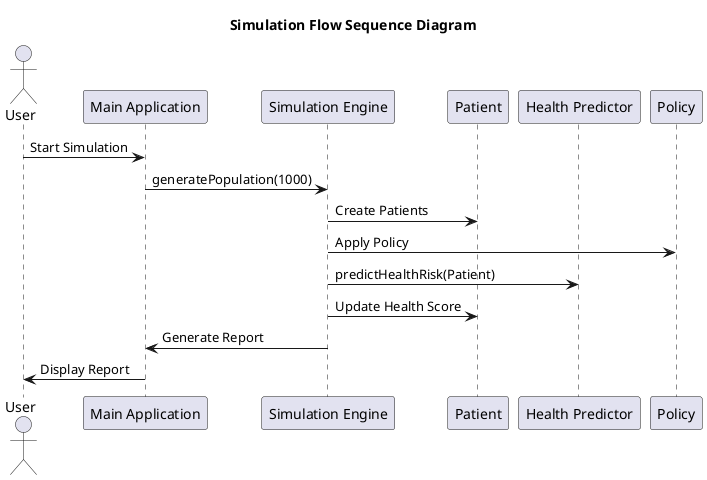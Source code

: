 @startuml
title Simulation Flow Sequence Diagram

actor User
participant "Main Application" as MainApp
participant "Simulation Engine" as Simulation
participant "Patient" as Patient
participant "Health Predictor" as Predictor
participant "Policy" as Policy

User -> MainApp: Start Simulation
MainApp -> Simulation: generatePopulation(1000)
Simulation -> Patient: Create Patients
Simulation -> Policy: Apply Policy
Simulation -> Predictor: predictHealthRisk(Patient)
Simulation -> Patient: Update Health Score
Simulation -> MainApp: Generate Report
MainApp -> User: Display Report

@enduml
